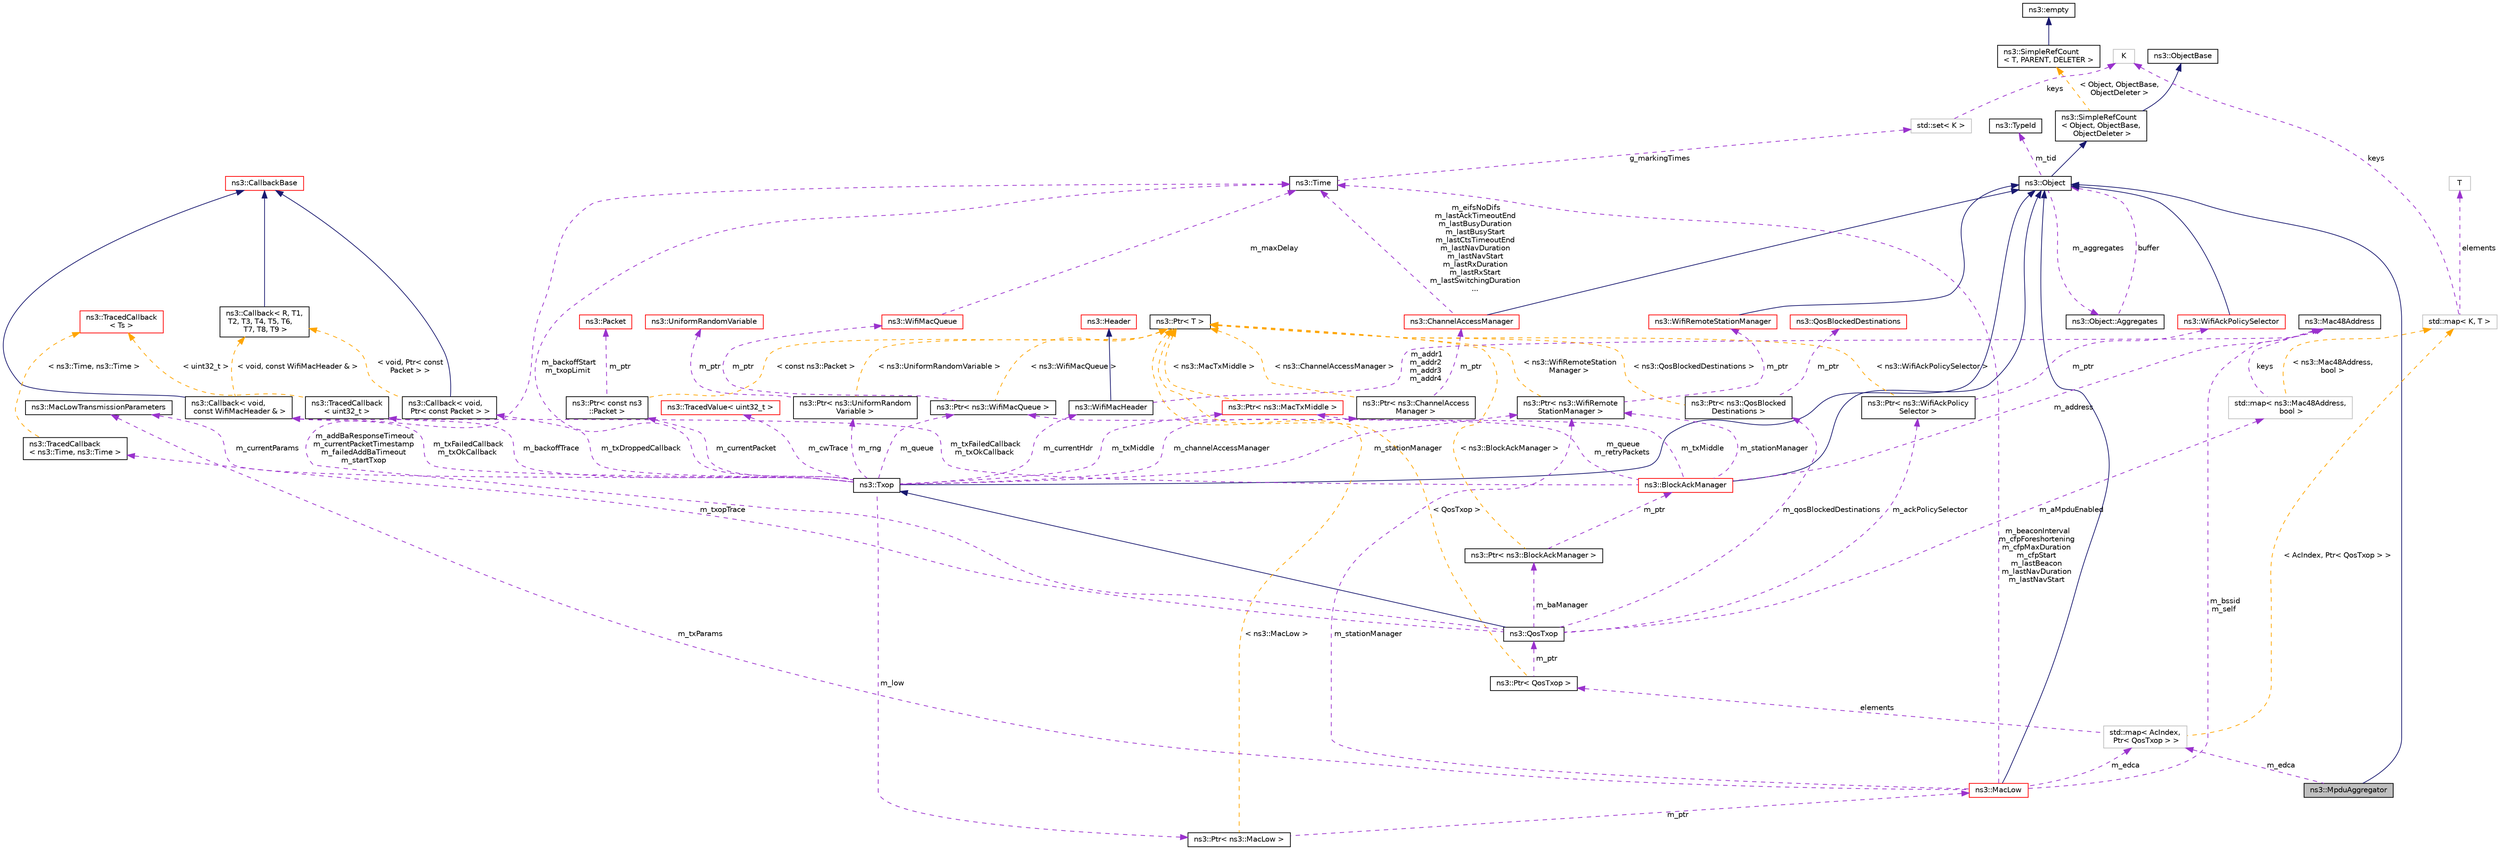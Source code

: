 digraph "ns3::MpduAggregator"
{
 // LATEX_PDF_SIZE
  edge [fontname="Helvetica",fontsize="10",labelfontname="Helvetica",labelfontsize="10"];
  node [fontname="Helvetica",fontsize="10",shape=record];
  Node1 [label="ns3::MpduAggregator",height=0.2,width=0.4,color="black", fillcolor="grey75", style="filled", fontcolor="black",tooltip="Aggregator used to construct A-MPDUs."];
  Node2 -> Node1 [dir="back",color="midnightblue",fontsize="10",style="solid",fontname="Helvetica"];
  Node2 [label="ns3::Object",height=0.2,width=0.4,color="black", fillcolor="white", style="filled",URL="$classns3_1_1_object.html",tooltip="A base class which provides memory management and object aggregation."];
  Node3 -> Node2 [dir="back",color="midnightblue",fontsize="10",style="solid",fontname="Helvetica"];
  Node3 [label="ns3::SimpleRefCount\l\< Object, ObjectBase,\l ObjectDeleter \>",height=0.2,width=0.4,color="black", fillcolor="white", style="filled",URL="$classns3_1_1_simple_ref_count.html",tooltip=" "];
  Node4 -> Node3 [dir="back",color="midnightblue",fontsize="10",style="solid",fontname="Helvetica"];
  Node4 [label="ns3::ObjectBase",height=0.2,width=0.4,color="black", fillcolor="white", style="filled",URL="$classns3_1_1_object_base.html",tooltip="Anchor the ns-3 type and attribute system."];
  Node5 -> Node3 [dir="back",color="orange",fontsize="10",style="dashed",label=" \< Object, ObjectBase,\l ObjectDeleter \>" ,fontname="Helvetica"];
  Node5 [label="ns3::SimpleRefCount\l\< T, PARENT, DELETER \>",height=0.2,width=0.4,color="black", fillcolor="white", style="filled",URL="$classns3_1_1_simple_ref_count.html",tooltip="A template-based reference counting class."];
  Node6 -> Node5 [dir="back",color="midnightblue",fontsize="10",style="solid",fontname="Helvetica"];
  Node6 [label="ns3::empty",height=0.2,width=0.4,color="black", fillcolor="white", style="filled",URL="$classns3_1_1empty.html",tooltip="make Callback use a separate empty type"];
  Node7 -> Node2 [dir="back",color="darkorchid3",fontsize="10",style="dashed",label=" m_tid" ,fontname="Helvetica"];
  Node7 [label="ns3::TypeId",height=0.2,width=0.4,color="black", fillcolor="white", style="filled",URL="$classns3_1_1_type_id.html",tooltip="a unique identifier for an interface."];
  Node8 -> Node2 [dir="back",color="darkorchid3",fontsize="10",style="dashed",label=" m_aggregates" ,fontname="Helvetica"];
  Node8 [label="ns3::Object::Aggregates",height=0.2,width=0.4,color="black", fillcolor="white", style="filled",URL="$structns3_1_1_object_1_1_aggregates.html",tooltip="The list of Objects aggregated to this one."];
  Node2 -> Node8 [dir="back",color="darkorchid3",fontsize="10",style="dashed",label=" buffer" ,fontname="Helvetica"];
  Node9 -> Node1 [dir="back",color="darkorchid3",fontsize="10",style="dashed",label=" m_edca" ,fontname="Helvetica"];
  Node9 [label="std::map\< AcIndex,\l Ptr\< QosTxop \> \>",height=0.2,width=0.4,color="grey75", fillcolor="white", style="filled",tooltip=" "];
  Node10 -> Node9 [dir="back",color="darkorchid3",fontsize="10",style="dashed",label=" elements" ,fontname="Helvetica"];
  Node10 [label="ns3::Ptr\< QosTxop \>",height=0.2,width=0.4,color="black", fillcolor="white", style="filled",URL="$classns3_1_1_ptr.html",tooltip=" "];
  Node11 -> Node10 [dir="back",color="darkorchid3",fontsize="10",style="dashed",label=" m_ptr" ,fontname="Helvetica"];
  Node11 [label="ns3::QosTxop",height=0.2,width=0.4,color="black", fillcolor="white", style="filled",URL="$classns3_1_1_qos_txop.html",tooltip="Handle packet fragmentation and retransmissions for QoS data frames as well as MSDU aggregation (A-MS..."];
  Node12 -> Node11 [dir="back",color="midnightblue",fontsize="10",style="solid",fontname="Helvetica"];
  Node12 [label="ns3::Txop",height=0.2,width=0.4,color="black", fillcolor="white", style="filled",URL="$classns3_1_1_txop.html",tooltip="Handle packet fragmentation and retransmissions for data and management frames."];
  Node2 -> Node12 [dir="back",color="midnightblue",fontsize="10",style="solid",fontname="Helvetica"];
  Node13 -> Node12 [dir="back",color="darkorchid3",fontsize="10",style="dashed",label=" m_low" ,fontname="Helvetica"];
  Node13 [label="ns3::Ptr\< ns3::MacLow \>",height=0.2,width=0.4,color="black", fillcolor="white", style="filled",URL="$classns3_1_1_ptr.html",tooltip=" "];
  Node14 -> Node13 [dir="back",color="darkorchid3",fontsize="10",style="dashed",label=" m_ptr" ,fontname="Helvetica"];
  Node14 [label="ns3::MacLow",height=0.2,width=0.4,color="red", fillcolor="white", style="filled",URL="$classns3_1_1_mac_low.html",tooltip="handle RTS/CTS/Data/Ack transactions."];
  Node2 -> Node14 [dir="back",color="midnightblue",fontsize="10",style="solid",fontname="Helvetica"];
  Node15 -> Node14 [dir="back",color="darkorchid3",fontsize="10",style="dashed",label=" m_bssid\nm_self" ,fontname="Helvetica"];
  Node15 [label="ns3::Mac48Address",height=0.2,width=0.4,color="black", fillcolor="white", style="filled",URL="$classns3_1_1_mac48_address.html",tooltip="an EUI-48 address"];
  Node72 -> Node14 [dir="back",color="darkorchid3",fontsize="10",style="dashed",label=" m_stationManager" ,fontname="Helvetica"];
  Node72 [label="ns3::Ptr\< ns3::WifiRemote\lStationManager \>",height=0.2,width=0.4,color="black", fillcolor="white", style="filled",URL="$classns3_1_1_ptr.html",tooltip=" "];
  Node73 -> Node72 [dir="back",color="darkorchid3",fontsize="10",style="dashed",label=" m_ptr" ,fontname="Helvetica"];
  Node73 [label="ns3::WifiRemoteStationManager",height=0.2,width=0.4,color="red", fillcolor="white", style="filled",URL="$classns3_1_1_wifi_remote_station_manager.html",tooltip="hold a list of per-remote-station state."];
  Node2 -> Node73 [dir="back",color="midnightblue",fontsize="10",style="solid",fontname="Helvetica"];
  Node26 -> Node72 [dir="back",color="orange",fontsize="10",style="dashed",label=" \< ns3::WifiRemoteStation\lManager \>" ,fontname="Helvetica"];
  Node26 [label="ns3::Ptr\< T \>",height=0.2,width=0.4,color="black", fillcolor="white", style="filled",URL="$classns3_1_1_ptr.html",tooltip="Smart pointer class similar to boost::intrusive_ptr."];
  Node9 -> Node14 [dir="back",color="darkorchid3",fontsize="10",style="dashed",label=" m_edca" ,fontname="Helvetica"];
  Node192 -> Node14 [dir="back",color="darkorchid3",fontsize="10",style="dashed",label=" m_txParams" ,fontname="Helvetica"];
  Node192 [label="ns3::MacLowTransmissionParameters",height=0.2,width=0.4,color="black", fillcolor="white", style="filled",URL="$classns3_1_1_mac_low_transmission_parameters.html",tooltip="control how a packet is transmitted."];
  Node50 -> Node14 [dir="back",color="darkorchid3",fontsize="10",style="dashed",label=" m_beaconInterval\nm_cfpForeshortening\nm_cfpMaxDuration\nm_cfpStart\nm_lastBeacon\nm_lastNavDuration\nm_lastNavStart" ,fontname="Helvetica"];
  Node50 [label="ns3::Time",height=0.2,width=0.4,color="black", fillcolor="white", style="filled",URL="$classns3_1_1_time.html",tooltip="Simulation virtual time values and global simulation resolution."];
  Node51 -> Node50 [dir="back",color="darkorchid3",fontsize="10",style="dashed",label=" g_markingTimes" ,fontname="Helvetica"];
  Node51 [label="std::set\< K \>",height=0.2,width=0.4,color="grey75", fillcolor="white", style="filled",tooltip=" "];
  Node38 -> Node51 [dir="back",color="darkorchid3",fontsize="10",style="dashed",label=" keys" ,fontname="Helvetica"];
  Node38 [label="K",height=0.2,width=0.4,color="grey75", fillcolor="white", style="filled",tooltip=" "];
  Node26 -> Node13 [dir="back",color="orange",fontsize="10",style="dashed",label=" \< ns3::MacLow \>" ,fontname="Helvetica"];
  Node47 -> Node12 [dir="back",color="darkorchid3",fontsize="10",style="dashed",label=" m_currentHdr" ,fontname="Helvetica"];
  Node47 [label="ns3::WifiMacHeader",height=0.2,width=0.4,color="black", fillcolor="white", style="filled",URL="$classns3_1_1_wifi_mac_header.html",tooltip="Implements the IEEE 802.11 MAC header."];
  Node48 -> Node47 [dir="back",color="midnightblue",fontsize="10",style="solid",fontname="Helvetica"];
  Node48 [label="ns3::Header",height=0.2,width=0.4,color="red", fillcolor="white", style="filled",URL="$classns3_1_1_header.html",tooltip="Protocol header serialization and deserialization."];
  Node15 -> Node47 [dir="back",color="darkorchid3",fontsize="10",style="dashed",label=" m_addr1\nm_addr2\nm_addr3\nm_addr4" ,fontname="Helvetica"];
  Node207 -> Node12 [dir="back",color="darkorchid3",fontsize="10",style="dashed",label=" m_txFailedCallback\nm_txOkCallback" ,fontname="Helvetica"];
  Node207 [label="ns3::Callback\< void,\l const WifiMacHeader & \>",height=0.2,width=0.4,color="black", fillcolor="white", style="filled",URL="$classns3_1_1_callback.html",tooltip=" "];
  Node22 -> Node207 [dir="back",color="midnightblue",fontsize="10",style="solid",fontname="Helvetica"];
  Node22 [label="ns3::CallbackBase",height=0.2,width=0.4,color="red", fillcolor="white", style="filled",URL="$classns3_1_1_callback_base.html",tooltip="Base class for Callback class."];
  Node27 -> Node207 [dir="back",color="orange",fontsize="10",style="dashed",label=" \< void, const WifiMacHeader & \>" ,fontname="Helvetica"];
  Node27 [label="ns3::Callback\< R, T1,\l T2, T3, T4, T5, T6,\l T7, T8, T9 \>",height=0.2,width=0.4,color="black", fillcolor="white", style="filled",URL="$classns3_1_1_callback.html",tooltip="Callback template class."];
  Node22 -> Node27 [dir="back",color="midnightblue",fontsize="10",style="solid",fontname="Helvetica"];
  Node72 -> Node12 [dir="back",color="darkorchid3",fontsize="10",style="dashed",label=" m_stationManager" ,fontname="Helvetica"];
  Node192 -> Node12 [dir="back",color="darkorchid3",fontsize="10",style="dashed",label=" m_currentParams" ,fontname="Helvetica"];
  Node50 -> Node12 [dir="back",color="darkorchid3",fontsize="10",style="dashed",label=" m_backoffStart\nm_txopLimit" ,fontname="Helvetica"];
  Node208 -> Node12 [dir="back",color="darkorchid3",fontsize="10",style="dashed",label=" m_channelAccessManager" ,fontname="Helvetica"];
  Node208 [label="ns3::Ptr\< ns3::ChannelAccess\lManager \>",height=0.2,width=0.4,color="black", fillcolor="white", style="filled",URL="$classns3_1_1_ptr.html",tooltip=" "];
  Node200 -> Node208 [dir="back",color="darkorchid3",fontsize="10",style="dashed",label=" m_ptr" ,fontname="Helvetica"];
  Node200 [label="ns3::ChannelAccessManager",height=0.2,width=0.4,color="red", fillcolor="white", style="filled",URL="$classns3_1_1_channel_access_manager.html",tooltip="Manage a set of ns3::Txop."];
  Node2 -> Node200 [dir="back",color="midnightblue",fontsize="10",style="solid",fontname="Helvetica"];
  Node50 -> Node200 [dir="back",color="darkorchid3",fontsize="10",style="dashed",label=" m_eifsNoDifs\nm_lastAckTimeoutEnd\nm_lastBusyDuration\nm_lastBusyStart\nm_lastCtsTimeoutEnd\nm_lastNavDuration\nm_lastNavStart\nm_lastRxDuration\nm_lastRxStart\nm_lastSwitchingDuration\n..." ,fontname="Helvetica"];
  Node26 -> Node208 [dir="back",color="orange",fontsize="10",style="dashed",label=" \< ns3::ChannelAccessManager \>" ,fontname="Helvetica"];
  Node52 -> Node12 [dir="back",color="darkorchid3",fontsize="10",style="dashed",label=" m_currentPacket" ,fontname="Helvetica"];
  Node52 [label="ns3::Ptr\< const ns3\l::Packet \>",height=0.2,width=0.4,color="black", fillcolor="white", style="filled",URL="$classns3_1_1_ptr.html",tooltip=" "];
  Node53 -> Node52 [dir="back",color="darkorchid3",fontsize="10",style="dashed",label=" m_ptr" ,fontname="Helvetica"];
  Node53 [label="ns3::Packet",height=0.2,width=0.4,color="red", fillcolor="white", style="filled",URL="$classns3_1_1_packet.html",tooltip="network packets"];
  Node26 -> Node52 [dir="back",color="orange",fontsize="10",style="dashed",label=" \< const ns3::Packet \>" ,fontname="Helvetica"];
  Node209 -> Node12 [dir="back",color="darkorchid3",fontsize="10",style="dashed",label=" m_queue" ,fontname="Helvetica"];
  Node209 [label="ns3::Ptr\< ns3::WifiMacQueue \>",height=0.2,width=0.4,color="black", fillcolor="white", style="filled",URL="$classns3_1_1_ptr.html",tooltip=" "];
  Node210 -> Node209 [dir="back",color="darkorchid3",fontsize="10",style="dashed",label=" m_ptr" ,fontname="Helvetica"];
  Node210 [label="ns3::WifiMacQueue",height=0.2,width=0.4,color="red", fillcolor="white", style="filled",URL="$classns3_1_1_wifi_mac_queue.html",tooltip="This queue implements the timeout procedure described in (Section 9.19.2.6 \"Retransmit procedures\" pa..."];
  Node50 -> Node210 [dir="back",color="darkorchid3",fontsize="10",style="dashed",label=" m_maxDelay" ,fontname="Helvetica"];
  Node26 -> Node209 [dir="back",color="orange",fontsize="10",style="dashed",label=" \< ns3::WifiMacQueue \>" ,fontname="Helvetica"];
  Node213 -> Node12 [dir="back",color="darkorchid3",fontsize="10",style="dashed",label=" m_backoffTrace" ,fontname="Helvetica"];
  Node213 [label="ns3::TracedCallback\l\< uint32_t \>",height=0.2,width=0.4,color="black", fillcolor="white", style="filled",URL="$classns3_1_1_traced_callback.html",tooltip=" "];
  Node19 -> Node213 [dir="back",color="orange",fontsize="10",style="dashed",label=" \< uint32_t \>" ,fontname="Helvetica"];
  Node19 [label="ns3::TracedCallback\l\< Ts \>",height=0.2,width=0.4,color="red", fillcolor="white", style="filled",URL="$classns3_1_1_traced_callback.html",tooltip="Forward calls to a chain of Callback."];
  Node143 -> Node12 [dir="back",color="darkorchid3",fontsize="10",style="dashed",label=" m_rng" ,fontname="Helvetica"];
  Node143 [label="ns3::Ptr\< ns3::UniformRandom\lVariable \>",height=0.2,width=0.4,color="black", fillcolor="white", style="filled",URL="$classns3_1_1_ptr.html",tooltip=" "];
  Node144 -> Node143 [dir="back",color="darkorchid3",fontsize="10",style="dashed",label=" m_ptr" ,fontname="Helvetica"];
  Node144 [label="ns3::UniformRandomVariable",height=0.2,width=0.4,color="red", fillcolor="white", style="filled",URL="$classns3_1_1_uniform_random_variable.html",tooltip="The uniform distribution Random Number Generator (RNG)."];
  Node26 -> Node143 [dir="back",color="orange",fontsize="10",style="dashed",label=" \< ns3::UniformRandomVariable \>" ,fontname="Helvetica"];
  Node214 -> Node12 [dir="back",color="darkorchid3",fontsize="10",style="dashed",label=" m_txMiddle" ,fontname="Helvetica"];
  Node214 [label="ns3::Ptr\< ns3::MacTxMiddle \>",height=0.2,width=0.4,color="red", fillcolor="white", style="filled",URL="$classns3_1_1_ptr.html",tooltip=" "];
  Node26 -> Node214 [dir="back",color="orange",fontsize="10",style="dashed",label=" \< ns3::MacTxMiddle \>" ,fontname="Helvetica"];
  Node218 -> Node12 [dir="back",color="darkorchid3",fontsize="10",style="dashed",label=" m_txDroppedCallback" ,fontname="Helvetica"];
  Node218 [label="ns3::Callback\< void,\l Ptr\< const Packet \> \>",height=0.2,width=0.4,color="black", fillcolor="white", style="filled",URL="$classns3_1_1_callback.html",tooltip=" "];
  Node22 -> Node218 [dir="back",color="midnightblue",fontsize="10",style="solid",fontname="Helvetica"];
  Node27 -> Node218 [dir="back",color="orange",fontsize="10",style="dashed",label=" \< void, Ptr\< const\l Packet \> \>" ,fontname="Helvetica"];
  Node219 -> Node12 [dir="back",color="darkorchid3",fontsize="10",style="dashed",label=" m_cwTrace" ,fontname="Helvetica"];
  Node219 [label="ns3::TracedValue\< uint32_t \>",height=0.2,width=0.4,color="red", fillcolor="white", style="filled",URL="$classns3_1_1_traced_value.html",tooltip=" "];
  Node220 -> Node11 [dir="back",color="darkorchid3",fontsize="10",style="dashed",label=" m_txopTrace" ,fontname="Helvetica"];
  Node220 [label="ns3::TracedCallback\l\< ns3::Time, ns3::Time \>",height=0.2,width=0.4,color="black", fillcolor="white", style="filled",URL="$classns3_1_1_traced_callback.html",tooltip=" "];
  Node19 -> Node220 [dir="back",color="orange",fontsize="10",style="dashed",label=" \< ns3::Time, ns3::Time \>" ,fontname="Helvetica"];
  Node50 -> Node11 [dir="back",color="darkorchid3",fontsize="10",style="dashed",label=" m_addBaResponseTimeout\nm_currentPacketTimestamp\nm_failedAddBaTimeout\nm_startTxop" ,fontname="Helvetica"];
  Node221 -> Node11 [dir="back",color="darkorchid3",fontsize="10",style="dashed",label=" m_qosBlockedDestinations" ,fontname="Helvetica"];
  Node221 [label="ns3::Ptr\< ns3::QosBlocked\lDestinations \>",height=0.2,width=0.4,color="black", fillcolor="white", style="filled",URL="$classns3_1_1_ptr.html",tooltip=" "];
  Node222 -> Node221 [dir="back",color="darkorchid3",fontsize="10",style="dashed",label=" m_ptr" ,fontname="Helvetica"];
  Node222 [label="ns3::QosBlockedDestinations",height=0.2,width=0.4,color="red", fillcolor="white", style="filled",URL="$classns3_1_1_qos_blocked_destinations.html",tooltip="Keep track of destination address - TID pairs that are waiting for a BlockAck response."];
  Node26 -> Node221 [dir="back",color="orange",fontsize="10",style="dashed",label=" \< ns3::QosBlockedDestinations \>" ,fontname="Helvetica"];
  Node225 -> Node11 [dir="back",color="darkorchid3",fontsize="10",style="dashed",label=" m_ackPolicySelector" ,fontname="Helvetica"];
  Node225 [label="ns3::Ptr\< ns3::WifiAckPolicy\lSelector \>",height=0.2,width=0.4,color="black", fillcolor="white", style="filled",URL="$classns3_1_1_ptr.html",tooltip=" "];
  Node226 -> Node225 [dir="back",color="darkorchid3",fontsize="10",style="dashed",label=" m_ptr" ,fontname="Helvetica"];
  Node226 [label="ns3::WifiAckPolicySelector",height=0.2,width=0.4,color="red", fillcolor="white", style="filled",URL="$classns3_1_1_wifi_ack_policy_selector.html",tooltip="WifiAckPolicySelector is in charge of selecting the acknowledgment policy for PSDUs containing QoS Da..."];
  Node2 -> Node226 [dir="back",color="midnightblue",fontsize="10",style="solid",fontname="Helvetica"];
  Node26 -> Node225 [dir="back",color="orange",fontsize="10",style="dashed",label=" \< ns3::WifiAckPolicySelector \>" ,fontname="Helvetica"];
  Node228 -> Node11 [dir="back",color="darkorchid3",fontsize="10",style="dashed",label=" m_baManager" ,fontname="Helvetica"];
  Node228 [label="ns3::Ptr\< ns3::BlockAckManager \>",height=0.2,width=0.4,color="black", fillcolor="white", style="filled",URL="$classns3_1_1_ptr.html",tooltip=" "];
  Node229 -> Node228 [dir="back",color="darkorchid3",fontsize="10",style="dashed",label=" m_ptr" ,fontname="Helvetica"];
  Node229 [label="ns3::BlockAckManager",height=0.2,width=0.4,color="red", fillcolor="white", style="filled",URL="$classns3_1_1_block_ack_manager.html",tooltip="Manages all block ack agreements for an originator station."];
  Node2 -> Node229 [dir="back",color="midnightblue",fontsize="10",style="solid",fontname="Helvetica"];
  Node15 -> Node229 [dir="back",color="darkorchid3",fontsize="10",style="dashed",label=" m_address" ,fontname="Helvetica"];
  Node207 -> Node229 [dir="back",color="darkorchid3",fontsize="10",style="dashed",label=" m_txFailedCallback\nm_txOkCallback" ,fontname="Helvetica"];
  Node72 -> Node229 [dir="back",color="darkorchid3",fontsize="10",style="dashed",label=" m_stationManager" ,fontname="Helvetica"];
  Node209 -> Node229 [dir="back",color="darkorchid3",fontsize="10",style="dashed",label=" m_queue\nm_retryPackets" ,fontname="Helvetica"];
  Node214 -> Node229 [dir="back",color="darkorchid3",fontsize="10",style="dashed",label=" m_txMiddle" ,fontname="Helvetica"];
  Node26 -> Node228 [dir="back",color="orange",fontsize="10",style="dashed",label=" \< ns3::BlockAckManager \>" ,fontname="Helvetica"];
  Node237 -> Node11 [dir="back",color="darkorchid3",fontsize="10",style="dashed",label=" m_aMpduEnabled" ,fontname="Helvetica"];
  Node237 [label="std::map\< ns3::Mac48Address,\l bool \>",height=0.2,width=0.4,color="grey75", fillcolor="white", style="filled",tooltip=" "];
  Node15 -> Node237 [dir="back",color="darkorchid3",fontsize="10",style="dashed",label=" keys" ,fontname="Helvetica"];
  Node37 -> Node237 [dir="back",color="orange",fontsize="10",style="dashed",label=" \< ns3::Mac48Address,\l bool \>" ,fontname="Helvetica"];
  Node37 [label="std::map\< K, T \>",height=0.2,width=0.4,color="grey75", fillcolor="white", style="filled",tooltip=" "];
  Node38 -> Node37 [dir="back",color="darkorchid3",fontsize="10",style="dashed",label=" keys" ,fontname="Helvetica"];
  Node29 -> Node37 [dir="back",color="darkorchid3",fontsize="10",style="dashed",label=" elements" ,fontname="Helvetica"];
  Node29 [label="T",height=0.2,width=0.4,color="grey75", fillcolor="white", style="filled",tooltip=" "];
  Node26 -> Node10 [dir="back",color="orange",fontsize="10",style="dashed",label=" \< QosTxop \>" ,fontname="Helvetica"];
  Node37 -> Node9 [dir="back",color="orange",fontsize="10",style="dashed",label=" \< AcIndex, Ptr\< QosTxop \> \>" ,fontname="Helvetica"];
}
